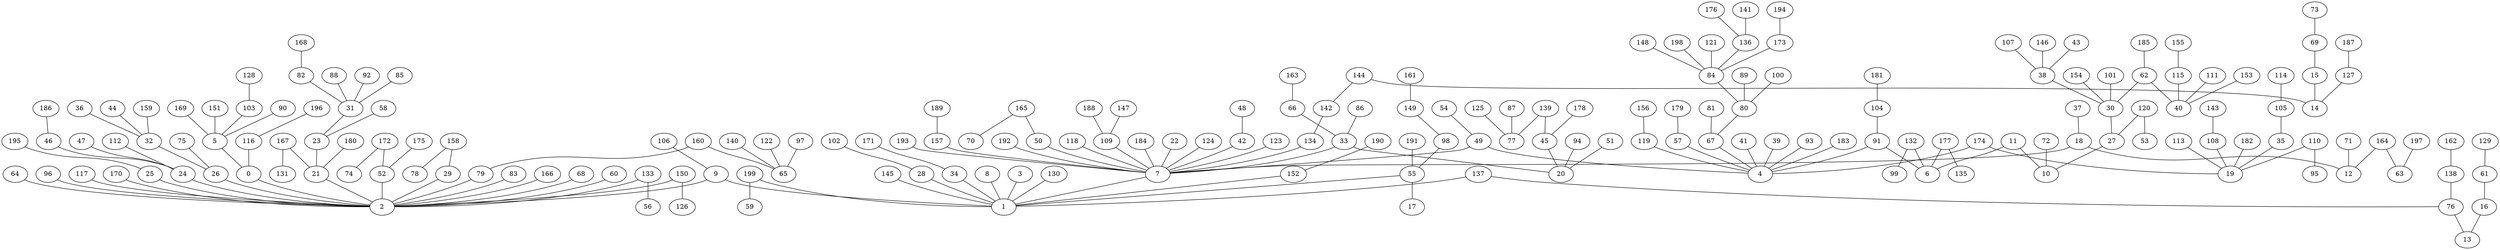 graph grafoDorogovtsev_200_KruskalD  {
0;
2;
24;
26;
103;
5;
143;
108;
160;
79;
65;
28;
1;
66;
33;
112;
136;
84;
163;
171;
34;
9;
23;
21;
91;
4;
94;
20;
179;
57;
54;
49;
80;
144;
14;
67;
113;
19;
134;
7;
83;
90;
132;
6;
192;
46;
168;
82;
11;
10;
88;
31;
142;
145;
166;
173;
174;
47;
153;
40;
172;
52;
115;
139;
45;
25;
18;
12;
69;
15;
141;
165;
50;
101;
30;
127;
199;
59;
27;
118;
35;
68;
77;
140;
167;
131;
177;
135;
70;
38;
89;
162;
138;
187;
196;
116;
55;
17;
73;
137;
74;
148;
184;
188;
109;
198;
76;
175;
42;
60;
62;
61;
16;
158;
29;
190;
152;
100;
180;
185;
121;
164;
32;
71;
75;
110;
194;
92;
95;
120;
39;
63;
176;
181;
104;
133;
41;
56;
8;
13;
64;
43;
87;
111;
3;
105;
186;
93;
53;
99;
169;
86;
107;
122;
129;
22;
161;
149;
156;
119;
183;
48;
130;
98;
128;
178;
96;
85;
114;
78;
146;
44;
102;
117;
72;
124;
159;
51;
58;
125;
150;
126;
197;
37;
157;
106;
191;
195;
154;
123;
155;
170;
36;
147;
151;
182;
81;
189;
97;
193;
0 -- 2;
24 -- 2;
26 -- 2;
103 -- 5;
143 -- 108;
160 -- 79;
160 -- 65;
28 -- 1;
66 -- 33;
112 -- 24;
136 -- 84;
163 -- 66;
171 -- 34;
9 -- 1;
23 -- 21;
91 -- 4;
94 -- 20;
179 -- 57;
54 -- 49;
84 -- 80;
144 -- 14;
21 -- 2;
67 -- 4;
113 -- 19;
134 -- 7;
83 -- 2;
90 -- 5;
132 -- 6;
192 -- 7;
46 -- 24;
49 -- 7;
168 -- 82;
9 -- 2;
11 -- 10;
88 -- 31;
142 -- 134;
145 -- 1;
166 -- 2;
173 -- 84;
174 -- 19;
5 -- 0;
33 -- 20;
47 -- 24;
153 -- 40;
172 -- 52;
7 -- 1;
108 -- 19;
115 -- 40;
139 -- 45;
25 -- 2;
80 -- 67;
144 -- 142;
18 -- 12;
69 -- 15;
141 -- 136;
165 -- 50;
101 -- 30;
127 -- 14;
199 -- 59;
27 -- 10;
118 -- 7;
30 -- 27;
35 -- 19;
68 -- 2;
139 -- 77;
140 -- 65;
167 -- 131;
174 -- 4;
177 -- 135;
11 -- 6;
49 -- 4;
165 -- 70;
18 -- 7;
38 -- 30;
89 -- 80;
162 -- 138;
187 -- 127;
196 -- 116;
55 -- 17;
73 -- 69;
137 -- 1;
172 -- 74;
148 -- 84;
167 -- 21;
184 -- 7;
188 -- 109;
198 -- 84;
138 -- 76;
175 -- 52;
42 -- 7;
55 -- 1;
60 -- 2;
62 -- 40;
199 -- 1;
61 -- 16;
91 -- 6;
158 -- 29;
190 -- 152;
57 -- 4;
100 -- 80;
180 -- 21;
185 -- 62;
33 -- 7;
121 -- 84;
164 -- 12;
177 -- 6;
32 -- 26;
71 -- 12;
75 -- 26;
109 -- 7;
110 -- 19;
194 -- 173;
62 -- 30;
92 -- 31;
110 -- 95;
120 -- 27;
39 -- 4;
164 -- 63;
176 -- 136;
181 -- 104;
15 -- 14;
133 -- 2;
41 -- 4;
133 -- 56;
8 -- 1;
16 -- 13;
64 -- 2;
116 -- 0;
152 -- 1;
31 -- 23;
43 -- 38;
52 -- 2;
87 -- 77;
111 -- 40;
3 -- 1;
105 -- 35;
186 -- 46;
93 -- 4;
120 -- 53;
132 -- 99;
137 -- 76;
169 -- 5;
86 -- 33;
50 -- 7;
104 -- 91;
107 -- 38;
122 -- 65;
129 -- 61;
22 -- 7;
161 -- 149;
76 -- 13;
45 -- 20;
156 -- 119;
183 -- 4;
48 -- 42;
130 -- 1;
149 -- 98;
34 -- 1;
82 -- 31;
128 -- 103;
178 -- 45;
96 -- 2;
85 -- 31;
114 -- 105;
119 -- 4;
158 -- 78;
146 -- 38;
44 -- 32;
79 -- 2;
102 -- 28;
117 -- 2;
29 -- 2;
72 -- 10;
124 -- 7;
159 -- 32;
51 -- 20;
58 -- 23;
125 -- 77;
150 -- 2;
150 -- 126;
197 -- 63;
37 -- 18;
157 -- 7;
106 -- 9;
191 -- 55;
195 -- 25;
154 -- 30;
123 -- 7;
155 -- 115;
170 -- 2;
98 -- 55;
36 -- 32;
147 -- 109;
151 -- 5;
182 -- 19;
81 -- 67;
189 -- 157;
97 -- 65;
193 -- 7;
}
